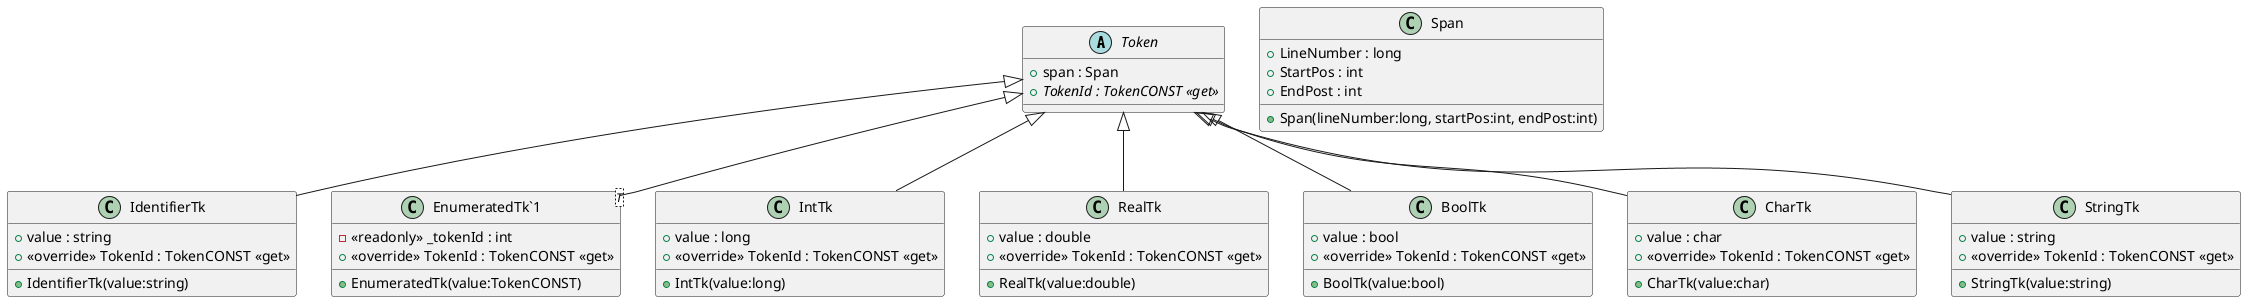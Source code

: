 @startuml
abstract class Token {
    + span : Span
    + {abstract} TokenId : TokenCONST <<get>>
}
class IdentifierTk {
    + value : string
    + IdentifierTk(value:string)
    + <<override>> TokenId : TokenCONST <<get>>
}
class "EnumeratedTk`1"<T> {
    - <<readonly>> _tokenId : int
    + EnumeratedTk(value:TokenCONST)
    + <<override>> TokenId : TokenCONST <<get>>
}
class IntTk {
    + value : long
    + IntTk(value:long)
    + <<override>> TokenId : TokenCONST <<get>>
}
class RealTk {
    + value : double
    + RealTk(value:double)
    + <<override>> TokenId : TokenCONST <<get>>
}
class BoolTk {
    + value : bool
    + BoolTk(value:bool)
    + <<override>> TokenId : TokenCONST <<get>>
}
class CharTk {
    + value : char
    + CharTk(value:char)
    + <<override>> TokenId : TokenCONST <<get>>
}
class StringTk {
    + value : string
    + StringTk(value:string)
    + <<override>> TokenId : TokenCONST <<get>>
}
class Span {
    + LineNumber : long
    + StartPos : int
    + EndPost : int
    + Span(lineNumber:long, startPos:int, endPost:int)
}
Token <|-- IdentifierTk
Token <|-- "EnumeratedTk`1"
Token <|-- IntTk
Token <|-- RealTk
Token <|-- BoolTk
Token <|-- CharTk
Token <|-- StringTk
@enduml
